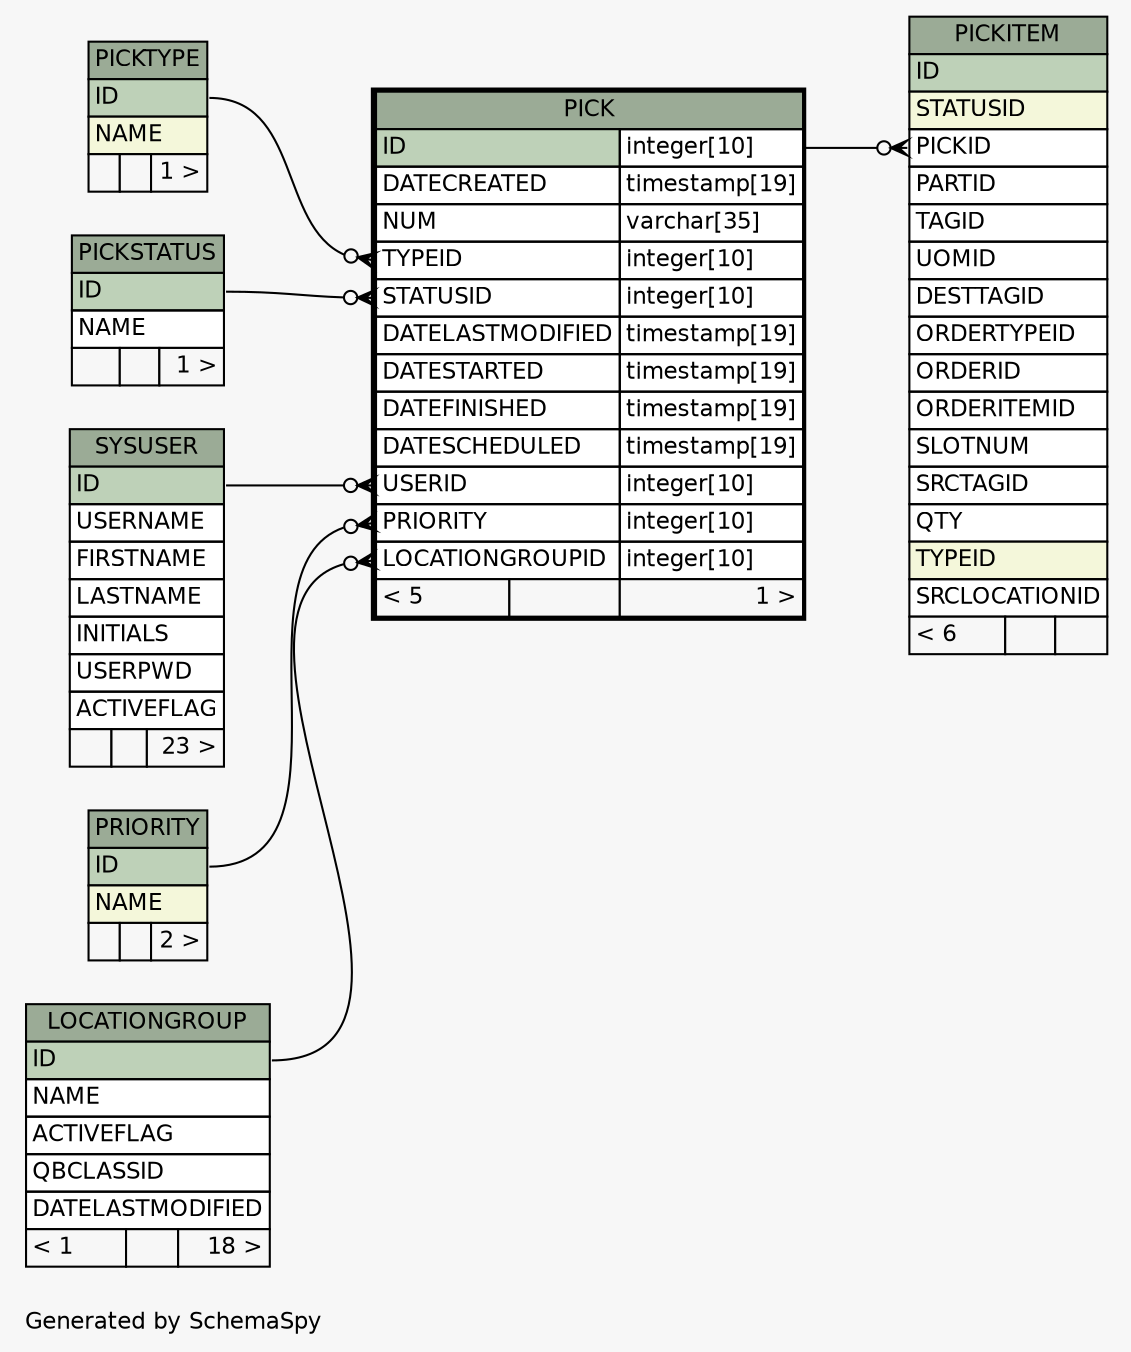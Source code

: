 // dot 2.26.3 on Linux 3.5.0-34-generic
// SchemaSpy rev 590
digraph "oneDegreeRelationshipsDiagram" {
  graph [
    rankdir="RL"
    bgcolor="#f7f7f7"
    label="\nGenerated by SchemaSpy"
    labeljust="l"
    nodesep="0.18"
    ranksep="0.46"
    fontname="Helvetica"
    fontsize="11"
  ];
  node [
    fontname="Helvetica"
    fontsize="11"
    shape="plaintext"
  ];
  edge [
    arrowsize="0.8"
  ];
  "PICK":"LOCATIONGROUPID":w -> "LOCATIONGROUP":"ID":e [arrowhead=none dir=back arrowtail=crowodot];
  "PICK":"PRIORITY":w -> "PRIORITY":"ID":e [arrowhead=none dir=back arrowtail=crowodot];
  "PICK":"STATUSID":w -> "PICKSTATUS":"ID":e [arrowhead=none dir=back arrowtail=crowodot];
  "PICK":"TYPEID":w -> "PICKTYPE":"ID":e [arrowhead=none dir=back arrowtail=crowodot];
  "PICK":"USERID":w -> "SYSUSER":"ID":e [arrowhead=none dir=back arrowtail=crowodot];
  "PICKITEM":"PICKID":w -> "PICK":"ID.type":e [arrowhead=none dir=back arrowtail=crowodot];
  "LOCATIONGROUP" [
    label=<
    <TABLE BORDER="0" CELLBORDER="1" CELLSPACING="0" BGCOLOR="#ffffff">
      <TR><TD COLSPAN="3" BGCOLOR="#9bab96" ALIGN="CENTER">LOCATIONGROUP</TD></TR>
      <TR><TD PORT="ID" COLSPAN="3" BGCOLOR="#bed1b8" ALIGN="LEFT">ID</TD></TR>
      <TR><TD PORT="NAME" COLSPAN="3" ALIGN="LEFT">NAME</TD></TR>
      <TR><TD PORT="ACTIVEFLAG" COLSPAN="3" ALIGN="LEFT">ACTIVEFLAG</TD></TR>
      <TR><TD PORT="QBCLASSID" COLSPAN="3" ALIGN="LEFT">QBCLASSID</TD></TR>
      <TR><TD PORT="DATELASTMODIFIED" COLSPAN="3" ALIGN="LEFT">DATELASTMODIFIED</TD></TR>
      <TR><TD ALIGN="LEFT" BGCOLOR="#f7f7f7">&lt; 1</TD><TD ALIGN="RIGHT" BGCOLOR="#f7f7f7">  </TD><TD ALIGN="RIGHT" BGCOLOR="#f7f7f7">18 &gt;</TD></TR>
    </TABLE>>
    URL="LOCATIONGROUP.html"
    tooltip="LOCATIONGROUP"
  ];
  "PICK" [
    label=<
    <TABLE BORDER="2" CELLBORDER="1" CELLSPACING="0" BGCOLOR="#ffffff">
      <TR><TD COLSPAN="3" BGCOLOR="#9bab96" ALIGN="CENTER">PICK</TD></TR>
      <TR><TD PORT="ID" COLSPAN="2" BGCOLOR="#bed1b8" ALIGN="LEFT">ID</TD><TD PORT="ID.type" ALIGN="LEFT">integer[10]</TD></TR>
      <TR><TD PORT="DATECREATED" COLSPAN="2" ALIGN="LEFT">DATECREATED</TD><TD PORT="DATECREATED.type" ALIGN="LEFT">timestamp[19]</TD></TR>
      <TR><TD PORT="NUM" COLSPAN="2" ALIGN="LEFT">NUM</TD><TD PORT="NUM.type" ALIGN="LEFT">varchar[35]</TD></TR>
      <TR><TD PORT="TYPEID" COLSPAN="2" ALIGN="LEFT">TYPEID</TD><TD PORT="TYPEID.type" ALIGN="LEFT">integer[10]</TD></TR>
      <TR><TD PORT="STATUSID" COLSPAN="2" ALIGN="LEFT">STATUSID</TD><TD PORT="STATUSID.type" ALIGN="LEFT">integer[10]</TD></TR>
      <TR><TD PORT="DATELASTMODIFIED" COLSPAN="2" ALIGN="LEFT">DATELASTMODIFIED</TD><TD PORT="DATELASTMODIFIED.type" ALIGN="LEFT">timestamp[19]</TD></TR>
      <TR><TD PORT="DATESTARTED" COLSPAN="2" ALIGN="LEFT">DATESTARTED</TD><TD PORT="DATESTARTED.type" ALIGN="LEFT">timestamp[19]</TD></TR>
      <TR><TD PORT="DATEFINISHED" COLSPAN="2" ALIGN="LEFT">DATEFINISHED</TD><TD PORT="DATEFINISHED.type" ALIGN="LEFT">timestamp[19]</TD></TR>
      <TR><TD PORT="DATESCHEDULED" COLSPAN="2" ALIGN="LEFT">DATESCHEDULED</TD><TD PORT="DATESCHEDULED.type" ALIGN="LEFT">timestamp[19]</TD></TR>
      <TR><TD PORT="USERID" COLSPAN="2" ALIGN="LEFT">USERID</TD><TD PORT="USERID.type" ALIGN="LEFT">integer[10]</TD></TR>
      <TR><TD PORT="PRIORITY" COLSPAN="2" ALIGN="LEFT">PRIORITY</TD><TD PORT="PRIORITY.type" ALIGN="LEFT">integer[10]</TD></TR>
      <TR><TD PORT="LOCATIONGROUPID" COLSPAN="2" ALIGN="LEFT">LOCATIONGROUPID</TD><TD PORT="LOCATIONGROUPID.type" ALIGN="LEFT">integer[10]</TD></TR>
      <TR><TD ALIGN="LEFT" BGCOLOR="#f7f7f7">&lt; 5</TD><TD ALIGN="RIGHT" BGCOLOR="#f7f7f7">  </TD><TD ALIGN="RIGHT" BGCOLOR="#f7f7f7">1 &gt;</TD></TR>
    </TABLE>>
    URL="PICK.html"
    tooltip="PICK"
  ];
  "PICKITEM" [
    label=<
    <TABLE BORDER="0" CELLBORDER="1" CELLSPACING="0" BGCOLOR="#ffffff">
      <TR><TD COLSPAN="3" BGCOLOR="#9bab96" ALIGN="CENTER">PICKITEM</TD></TR>
      <TR><TD PORT="ID" COLSPAN="3" BGCOLOR="#bed1b8" ALIGN="LEFT">ID</TD></TR>
      <TR><TD PORT="STATUSID" COLSPAN="3" BGCOLOR="#f4f7da" ALIGN="LEFT">STATUSID</TD></TR>
      <TR><TD PORT="PICKID" COLSPAN="3" ALIGN="LEFT">PICKID</TD></TR>
      <TR><TD PORT="PARTID" COLSPAN="3" ALIGN="LEFT">PARTID</TD></TR>
      <TR><TD PORT="TAGID" COLSPAN="3" ALIGN="LEFT">TAGID</TD></TR>
      <TR><TD PORT="UOMID" COLSPAN="3" ALIGN="LEFT">UOMID</TD></TR>
      <TR><TD PORT="DESTTAGID" COLSPAN="3" ALIGN="LEFT">DESTTAGID</TD></TR>
      <TR><TD PORT="ORDERTYPEID" COLSPAN="3" ALIGN="LEFT">ORDERTYPEID</TD></TR>
      <TR><TD PORT="ORDERID" COLSPAN="3" ALIGN="LEFT">ORDERID</TD></TR>
      <TR><TD PORT="ORDERITEMID" COLSPAN="3" ALIGN="LEFT">ORDERITEMID</TD></TR>
      <TR><TD PORT="SLOTNUM" COLSPAN="3" ALIGN="LEFT">SLOTNUM</TD></TR>
      <TR><TD PORT="SRCTAGID" COLSPAN="3" ALIGN="LEFT">SRCTAGID</TD></TR>
      <TR><TD PORT="QTY" COLSPAN="3" ALIGN="LEFT">QTY</TD></TR>
      <TR><TD PORT="TYPEID" COLSPAN="3" BGCOLOR="#f4f7da" ALIGN="LEFT">TYPEID</TD></TR>
      <TR><TD PORT="SRCLOCATIONID" COLSPAN="3" ALIGN="LEFT">SRCLOCATIONID</TD></TR>
      <TR><TD ALIGN="LEFT" BGCOLOR="#f7f7f7">&lt; 6</TD><TD ALIGN="RIGHT" BGCOLOR="#f7f7f7">  </TD><TD ALIGN="RIGHT" BGCOLOR="#f7f7f7">  </TD></TR>
    </TABLE>>
    URL="PICKITEM.html"
    tooltip="PICKITEM"
  ];
  "PICKSTATUS" [
    label=<
    <TABLE BORDER="0" CELLBORDER="1" CELLSPACING="0" BGCOLOR="#ffffff">
      <TR><TD COLSPAN="3" BGCOLOR="#9bab96" ALIGN="CENTER">PICKSTATUS</TD></TR>
      <TR><TD PORT="ID" COLSPAN="3" BGCOLOR="#bed1b8" ALIGN="LEFT">ID</TD></TR>
      <TR><TD PORT="NAME" COLSPAN="3" ALIGN="LEFT">NAME</TD></TR>
      <TR><TD ALIGN="LEFT" BGCOLOR="#f7f7f7">  </TD><TD ALIGN="RIGHT" BGCOLOR="#f7f7f7">  </TD><TD ALIGN="RIGHT" BGCOLOR="#f7f7f7">1 &gt;</TD></TR>
    </TABLE>>
    URL="PICKSTATUS.html"
    tooltip="PICKSTATUS"
  ];
  "PICKTYPE" [
    label=<
    <TABLE BORDER="0" CELLBORDER="1" CELLSPACING="0" BGCOLOR="#ffffff">
      <TR><TD COLSPAN="3" BGCOLOR="#9bab96" ALIGN="CENTER">PICKTYPE</TD></TR>
      <TR><TD PORT="ID" COLSPAN="3" BGCOLOR="#bed1b8" ALIGN="LEFT">ID</TD></TR>
      <TR><TD PORT="NAME" COLSPAN="3" BGCOLOR="#f4f7da" ALIGN="LEFT">NAME</TD></TR>
      <TR><TD ALIGN="LEFT" BGCOLOR="#f7f7f7">  </TD><TD ALIGN="RIGHT" BGCOLOR="#f7f7f7">  </TD><TD ALIGN="RIGHT" BGCOLOR="#f7f7f7">1 &gt;</TD></TR>
    </TABLE>>
    URL="PICKTYPE.html"
    tooltip="PICKTYPE"
  ];
  "PRIORITY" [
    label=<
    <TABLE BORDER="0" CELLBORDER="1" CELLSPACING="0" BGCOLOR="#ffffff">
      <TR><TD COLSPAN="3" BGCOLOR="#9bab96" ALIGN="CENTER">PRIORITY</TD></TR>
      <TR><TD PORT="ID" COLSPAN="3" BGCOLOR="#bed1b8" ALIGN="LEFT">ID</TD></TR>
      <TR><TD PORT="NAME" COLSPAN="3" BGCOLOR="#f4f7da" ALIGN="LEFT">NAME</TD></TR>
      <TR><TD ALIGN="LEFT" BGCOLOR="#f7f7f7">  </TD><TD ALIGN="RIGHT" BGCOLOR="#f7f7f7">  </TD><TD ALIGN="RIGHT" BGCOLOR="#f7f7f7">2 &gt;</TD></TR>
    </TABLE>>
    URL="PRIORITY.html"
    tooltip="PRIORITY"
  ];
  "SYSUSER" [
    label=<
    <TABLE BORDER="0" CELLBORDER="1" CELLSPACING="0" BGCOLOR="#ffffff">
      <TR><TD COLSPAN="3" BGCOLOR="#9bab96" ALIGN="CENTER">SYSUSER</TD></TR>
      <TR><TD PORT="ID" COLSPAN="3" BGCOLOR="#bed1b8" ALIGN="LEFT">ID</TD></TR>
      <TR><TD PORT="USERNAME" COLSPAN="3" ALIGN="LEFT">USERNAME</TD></TR>
      <TR><TD PORT="FIRSTNAME" COLSPAN="3" ALIGN="LEFT">FIRSTNAME</TD></TR>
      <TR><TD PORT="LASTNAME" COLSPAN="3" ALIGN="LEFT">LASTNAME</TD></TR>
      <TR><TD PORT="INITIALS" COLSPAN="3" ALIGN="LEFT">INITIALS</TD></TR>
      <TR><TD PORT="USERPWD" COLSPAN="3" ALIGN="LEFT">USERPWD</TD></TR>
      <TR><TD PORT="ACTIVEFLAG" COLSPAN="3" ALIGN="LEFT">ACTIVEFLAG</TD></TR>
      <TR><TD ALIGN="LEFT" BGCOLOR="#f7f7f7">  </TD><TD ALIGN="RIGHT" BGCOLOR="#f7f7f7">  </TD><TD ALIGN="RIGHT" BGCOLOR="#f7f7f7">23 &gt;</TD></TR>
    </TABLE>>
    URL="SYSUSER.html"
    tooltip="SYSUSER"
  ];
}
